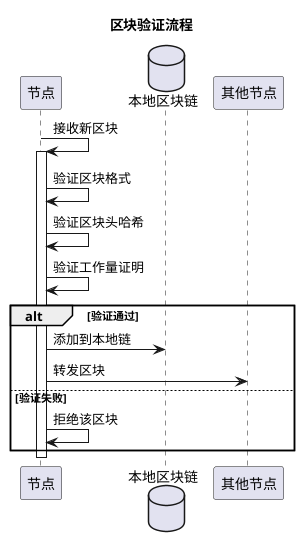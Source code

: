 @startuml verification
title 区块验证流程

participant "节点" as Node
database "本地区块链" as LocalChain
participant "其他节点" as OtherNodes

Node -> Node: 接收新区块
activate Node

Node -> Node: 验证区块格式
Node -> Node: 验证区块头哈希
Node -> Node: 验证工作量证明

alt 验证通过
    Node -> LocalChain: 添加到本地链
    Node -> OtherNodes: 转发区块
else 验证失败
    Node -> Node: 拒绝该区块
end

deactivate Node

@enduml 